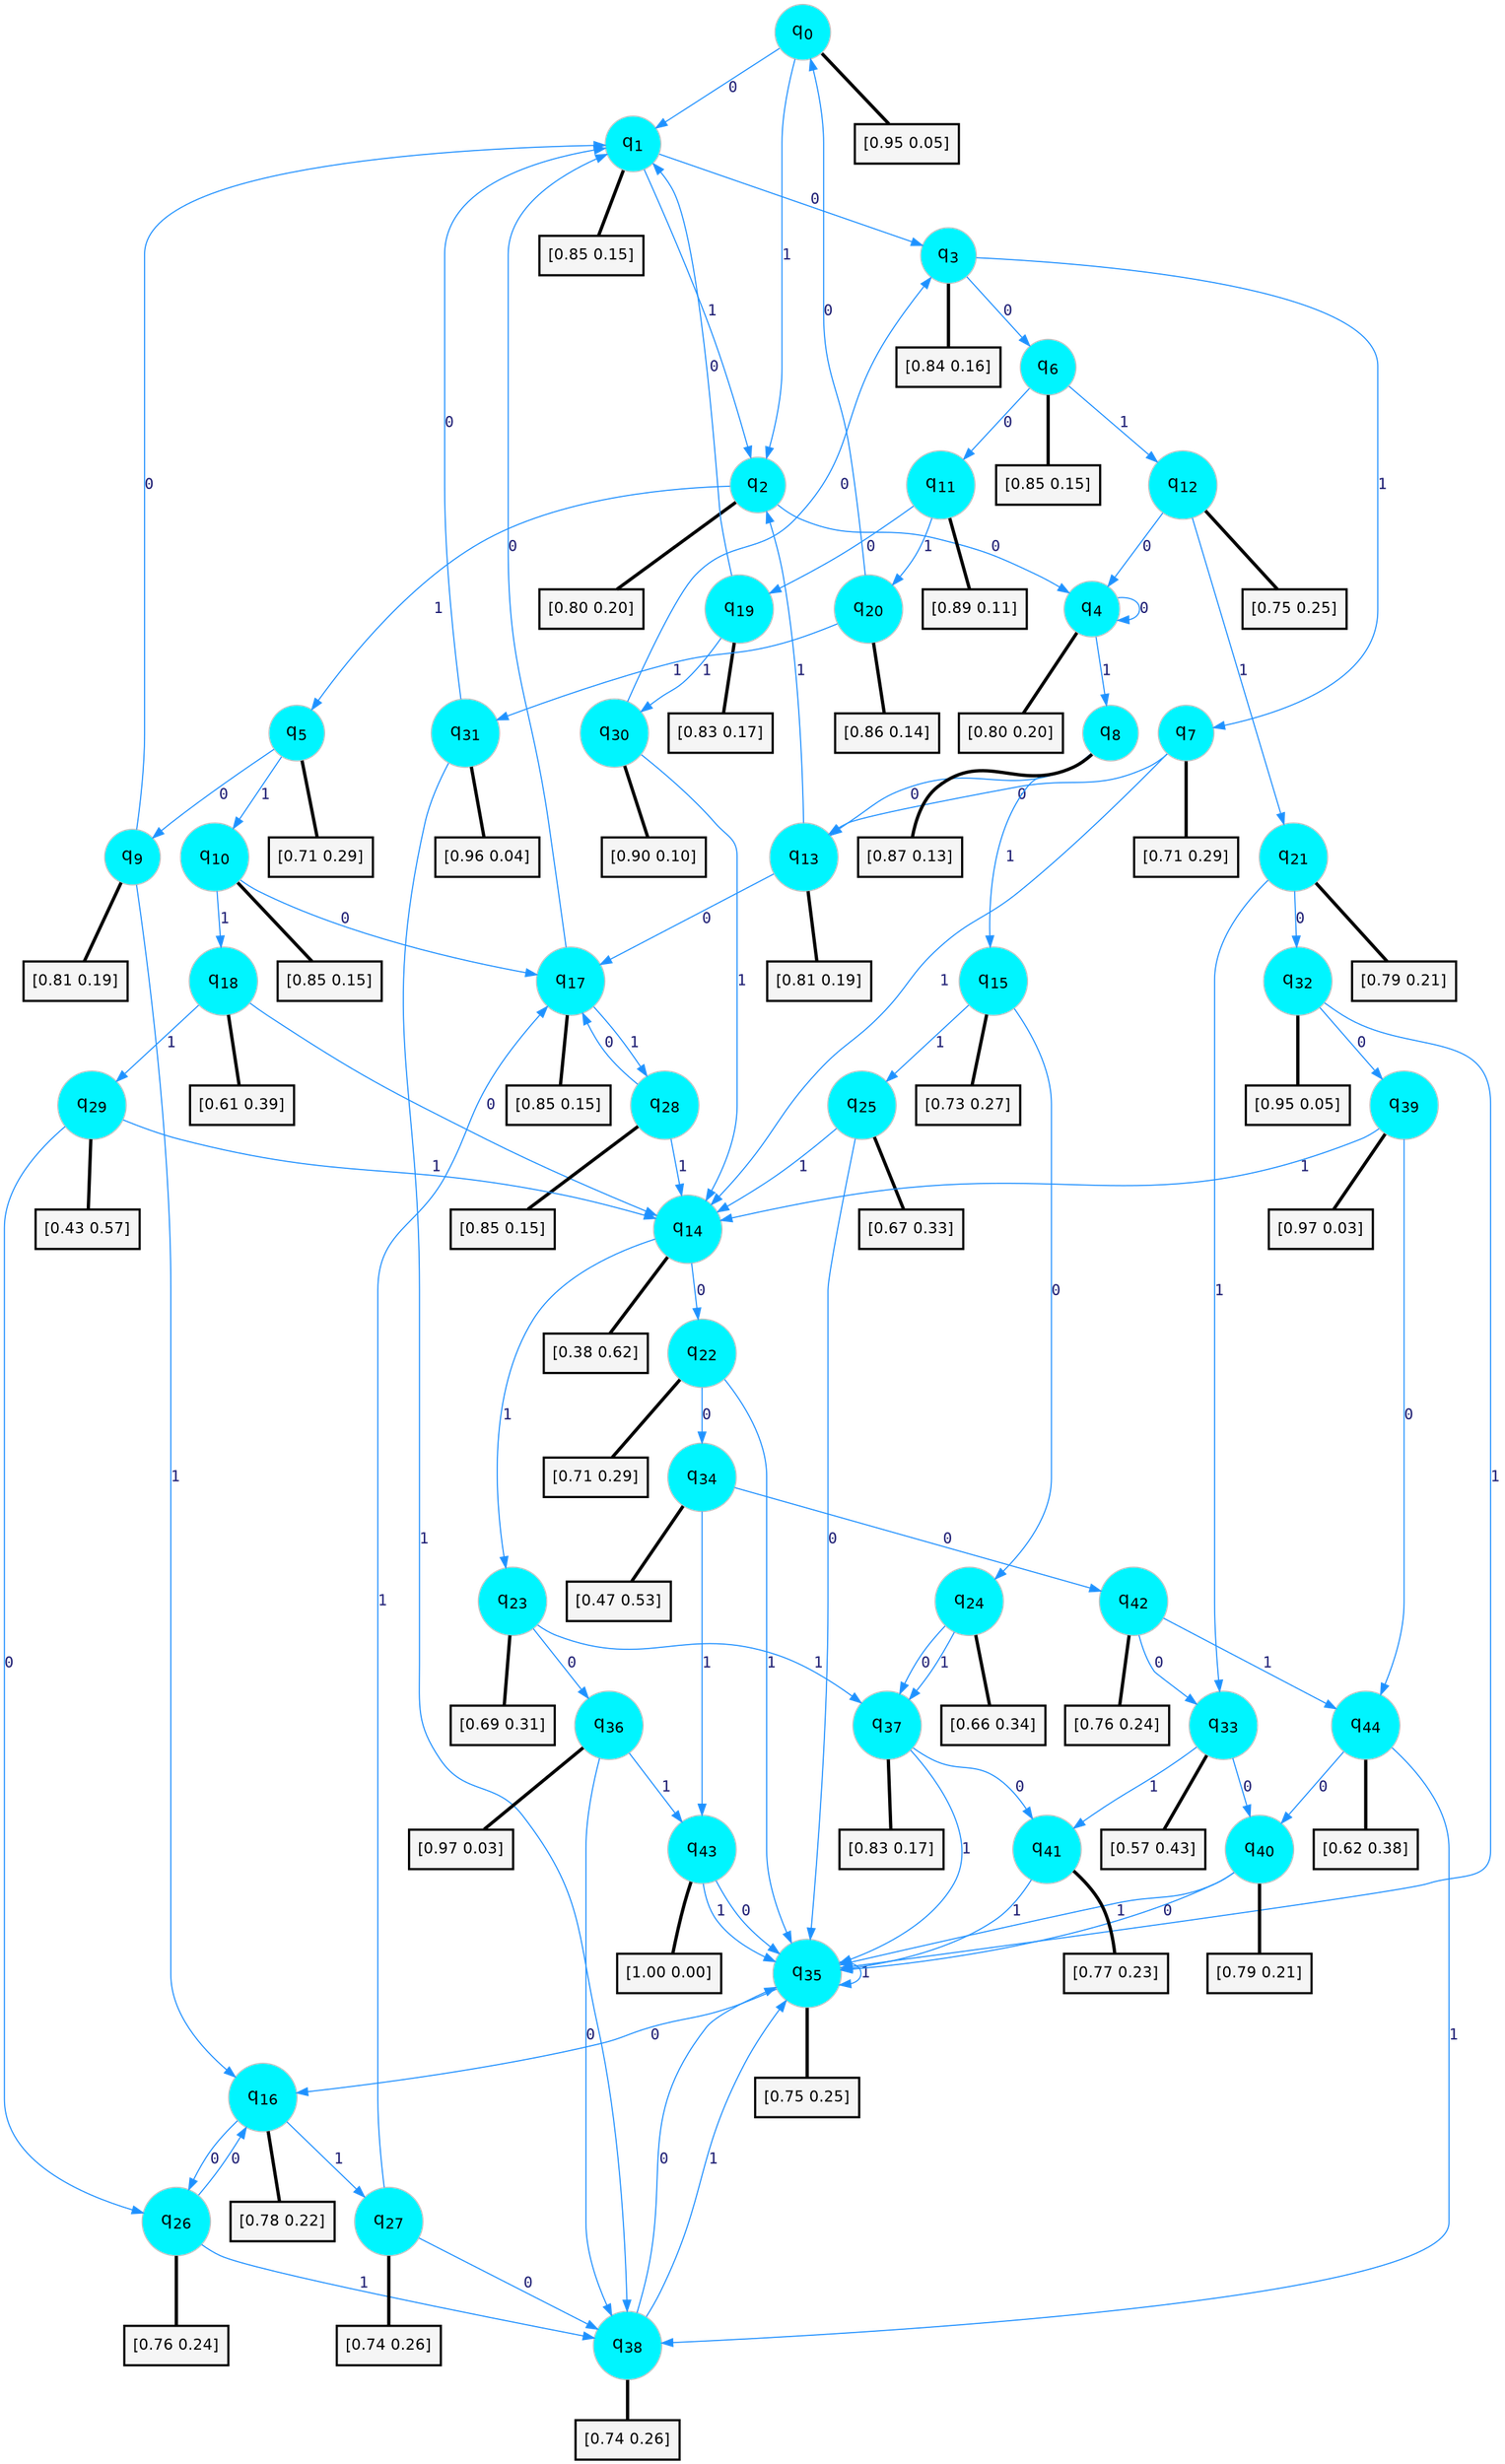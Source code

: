 digraph G {
graph [
bgcolor=transparent, dpi=300, rankdir=TD, size="40,25"];
node [
color=gray, fillcolor=turquoise1, fontcolor=black, fontname=Helvetica, fontsize=16, fontweight=bold, shape=circle, style=filled];
edge [
arrowsize=1, color=dodgerblue1, fontcolor=midnightblue, fontname=courier, fontweight=bold, penwidth=1, style=solid, weight=20];
0[label=<q<SUB>0</SUB>>];
1[label=<q<SUB>1</SUB>>];
2[label=<q<SUB>2</SUB>>];
3[label=<q<SUB>3</SUB>>];
4[label=<q<SUB>4</SUB>>];
5[label=<q<SUB>5</SUB>>];
6[label=<q<SUB>6</SUB>>];
7[label=<q<SUB>7</SUB>>];
8[label=<q<SUB>8</SUB>>];
9[label=<q<SUB>9</SUB>>];
10[label=<q<SUB>10</SUB>>];
11[label=<q<SUB>11</SUB>>];
12[label=<q<SUB>12</SUB>>];
13[label=<q<SUB>13</SUB>>];
14[label=<q<SUB>14</SUB>>];
15[label=<q<SUB>15</SUB>>];
16[label=<q<SUB>16</SUB>>];
17[label=<q<SUB>17</SUB>>];
18[label=<q<SUB>18</SUB>>];
19[label=<q<SUB>19</SUB>>];
20[label=<q<SUB>20</SUB>>];
21[label=<q<SUB>21</SUB>>];
22[label=<q<SUB>22</SUB>>];
23[label=<q<SUB>23</SUB>>];
24[label=<q<SUB>24</SUB>>];
25[label=<q<SUB>25</SUB>>];
26[label=<q<SUB>26</SUB>>];
27[label=<q<SUB>27</SUB>>];
28[label=<q<SUB>28</SUB>>];
29[label=<q<SUB>29</SUB>>];
30[label=<q<SUB>30</SUB>>];
31[label=<q<SUB>31</SUB>>];
32[label=<q<SUB>32</SUB>>];
33[label=<q<SUB>33</SUB>>];
34[label=<q<SUB>34</SUB>>];
35[label=<q<SUB>35</SUB>>];
36[label=<q<SUB>36</SUB>>];
37[label=<q<SUB>37</SUB>>];
38[label=<q<SUB>38</SUB>>];
39[label=<q<SUB>39</SUB>>];
40[label=<q<SUB>40</SUB>>];
41[label=<q<SUB>41</SUB>>];
42[label=<q<SUB>42</SUB>>];
43[label=<q<SUB>43</SUB>>];
44[label=<q<SUB>44</SUB>>];
45[label="[0.95 0.05]", shape=box,fontcolor=black, fontname=Helvetica, fontsize=14, penwidth=2, fillcolor=whitesmoke,color=black];
46[label="[0.85 0.15]", shape=box,fontcolor=black, fontname=Helvetica, fontsize=14, penwidth=2, fillcolor=whitesmoke,color=black];
47[label="[0.80 0.20]", shape=box,fontcolor=black, fontname=Helvetica, fontsize=14, penwidth=2, fillcolor=whitesmoke,color=black];
48[label="[0.84 0.16]", shape=box,fontcolor=black, fontname=Helvetica, fontsize=14, penwidth=2, fillcolor=whitesmoke,color=black];
49[label="[0.80 0.20]", shape=box,fontcolor=black, fontname=Helvetica, fontsize=14, penwidth=2, fillcolor=whitesmoke,color=black];
50[label="[0.71 0.29]", shape=box,fontcolor=black, fontname=Helvetica, fontsize=14, penwidth=2, fillcolor=whitesmoke,color=black];
51[label="[0.85 0.15]", shape=box,fontcolor=black, fontname=Helvetica, fontsize=14, penwidth=2, fillcolor=whitesmoke,color=black];
52[label="[0.71 0.29]", shape=box,fontcolor=black, fontname=Helvetica, fontsize=14, penwidth=2, fillcolor=whitesmoke,color=black];
53[label="[0.87 0.13]", shape=box,fontcolor=black, fontname=Helvetica, fontsize=14, penwidth=2, fillcolor=whitesmoke,color=black];
54[label="[0.81 0.19]", shape=box,fontcolor=black, fontname=Helvetica, fontsize=14, penwidth=2, fillcolor=whitesmoke,color=black];
55[label="[0.85 0.15]", shape=box,fontcolor=black, fontname=Helvetica, fontsize=14, penwidth=2, fillcolor=whitesmoke,color=black];
56[label="[0.89 0.11]", shape=box,fontcolor=black, fontname=Helvetica, fontsize=14, penwidth=2, fillcolor=whitesmoke,color=black];
57[label="[0.75 0.25]", shape=box,fontcolor=black, fontname=Helvetica, fontsize=14, penwidth=2, fillcolor=whitesmoke,color=black];
58[label="[0.81 0.19]", shape=box,fontcolor=black, fontname=Helvetica, fontsize=14, penwidth=2, fillcolor=whitesmoke,color=black];
59[label="[0.38 0.62]", shape=box,fontcolor=black, fontname=Helvetica, fontsize=14, penwidth=2, fillcolor=whitesmoke,color=black];
60[label="[0.73 0.27]", shape=box,fontcolor=black, fontname=Helvetica, fontsize=14, penwidth=2, fillcolor=whitesmoke,color=black];
61[label="[0.78 0.22]", shape=box,fontcolor=black, fontname=Helvetica, fontsize=14, penwidth=2, fillcolor=whitesmoke,color=black];
62[label="[0.85 0.15]", shape=box,fontcolor=black, fontname=Helvetica, fontsize=14, penwidth=2, fillcolor=whitesmoke,color=black];
63[label="[0.61 0.39]", shape=box,fontcolor=black, fontname=Helvetica, fontsize=14, penwidth=2, fillcolor=whitesmoke,color=black];
64[label="[0.83 0.17]", shape=box,fontcolor=black, fontname=Helvetica, fontsize=14, penwidth=2, fillcolor=whitesmoke,color=black];
65[label="[0.86 0.14]", shape=box,fontcolor=black, fontname=Helvetica, fontsize=14, penwidth=2, fillcolor=whitesmoke,color=black];
66[label="[0.79 0.21]", shape=box,fontcolor=black, fontname=Helvetica, fontsize=14, penwidth=2, fillcolor=whitesmoke,color=black];
67[label="[0.71 0.29]", shape=box,fontcolor=black, fontname=Helvetica, fontsize=14, penwidth=2, fillcolor=whitesmoke,color=black];
68[label="[0.69 0.31]", shape=box,fontcolor=black, fontname=Helvetica, fontsize=14, penwidth=2, fillcolor=whitesmoke,color=black];
69[label="[0.66 0.34]", shape=box,fontcolor=black, fontname=Helvetica, fontsize=14, penwidth=2, fillcolor=whitesmoke,color=black];
70[label="[0.67 0.33]", shape=box,fontcolor=black, fontname=Helvetica, fontsize=14, penwidth=2, fillcolor=whitesmoke,color=black];
71[label="[0.76 0.24]", shape=box,fontcolor=black, fontname=Helvetica, fontsize=14, penwidth=2, fillcolor=whitesmoke,color=black];
72[label="[0.74 0.26]", shape=box,fontcolor=black, fontname=Helvetica, fontsize=14, penwidth=2, fillcolor=whitesmoke,color=black];
73[label="[0.85 0.15]", shape=box,fontcolor=black, fontname=Helvetica, fontsize=14, penwidth=2, fillcolor=whitesmoke,color=black];
74[label="[0.43 0.57]", shape=box,fontcolor=black, fontname=Helvetica, fontsize=14, penwidth=2, fillcolor=whitesmoke,color=black];
75[label="[0.90 0.10]", shape=box,fontcolor=black, fontname=Helvetica, fontsize=14, penwidth=2, fillcolor=whitesmoke,color=black];
76[label="[0.96 0.04]", shape=box,fontcolor=black, fontname=Helvetica, fontsize=14, penwidth=2, fillcolor=whitesmoke,color=black];
77[label="[0.95 0.05]", shape=box,fontcolor=black, fontname=Helvetica, fontsize=14, penwidth=2, fillcolor=whitesmoke,color=black];
78[label="[0.57 0.43]", shape=box,fontcolor=black, fontname=Helvetica, fontsize=14, penwidth=2, fillcolor=whitesmoke,color=black];
79[label="[0.47 0.53]", shape=box,fontcolor=black, fontname=Helvetica, fontsize=14, penwidth=2, fillcolor=whitesmoke,color=black];
80[label="[0.75 0.25]", shape=box,fontcolor=black, fontname=Helvetica, fontsize=14, penwidth=2, fillcolor=whitesmoke,color=black];
81[label="[0.97 0.03]", shape=box,fontcolor=black, fontname=Helvetica, fontsize=14, penwidth=2, fillcolor=whitesmoke,color=black];
82[label="[0.83 0.17]", shape=box,fontcolor=black, fontname=Helvetica, fontsize=14, penwidth=2, fillcolor=whitesmoke,color=black];
83[label="[0.74 0.26]", shape=box,fontcolor=black, fontname=Helvetica, fontsize=14, penwidth=2, fillcolor=whitesmoke,color=black];
84[label="[0.97 0.03]", shape=box,fontcolor=black, fontname=Helvetica, fontsize=14, penwidth=2, fillcolor=whitesmoke,color=black];
85[label="[0.79 0.21]", shape=box,fontcolor=black, fontname=Helvetica, fontsize=14, penwidth=2, fillcolor=whitesmoke,color=black];
86[label="[0.77 0.23]", shape=box,fontcolor=black, fontname=Helvetica, fontsize=14, penwidth=2, fillcolor=whitesmoke,color=black];
87[label="[0.76 0.24]", shape=box,fontcolor=black, fontname=Helvetica, fontsize=14, penwidth=2, fillcolor=whitesmoke,color=black];
88[label="[1.00 0.00]", shape=box,fontcolor=black, fontname=Helvetica, fontsize=14, penwidth=2, fillcolor=whitesmoke,color=black];
89[label="[0.62 0.38]", shape=box,fontcolor=black, fontname=Helvetica, fontsize=14, penwidth=2, fillcolor=whitesmoke,color=black];
0->1 [label=0];
0->2 [label=1];
0->45 [arrowhead=none, penwidth=3,color=black];
1->3 [label=0];
1->2 [label=1];
1->46 [arrowhead=none, penwidth=3,color=black];
2->4 [label=0];
2->5 [label=1];
2->47 [arrowhead=none, penwidth=3,color=black];
3->6 [label=0];
3->7 [label=1];
3->48 [arrowhead=none, penwidth=3,color=black];
4->4 [label=0];
4->8 [label=1];
4->49 [arrowhead=none, penwidth=3,color=black];
5->9 [label=0];
5->10 [label=1];
5->50 [arrowhead=none, penwidth=3,color=black];
6->11 [label=0];
6->12 [label=1];
6->51 [arrowhead=none, penwidth=3,color=black];
7->13 [label=0];
7->14 [label=1];
7->52 [arrowhead=none, penwidth=3,color=black];
8->13 [label=0];
8->15 [label=1];
8->53 [arrowhead=none, penwidth=3,color=black];
9->1 [label=0];
9->16 [label=1];
9->54 [arrowhead=none, penwidth=3,color=black];
10->17 [label=0];
10->18 [label=1];
10->55 [arrowhead=none, penwidth=3,color=black];
11->19 [label=0];
11->20 [label=1];
11->56 [arrowhead=none, penwidth=3,color=black];
12->4 [label=0];
12->21 [label=1];
12->57 [arrowhead=none, penwidth=3,color=black];
13->17 [label=0];
13->2 [label=1];
13->58 [arrowhead=none, penwidth=3,color=black];
14->22 [label=0];
14->23 [label=1];
14->59 [arrowhead=none, penwidth=3,color=black];
15->24 [label=0];
15->25 [label=1];
15->60 [arrowhead=none, penwidth=3,color=black];
16->26 [label=0];
16->27 [label=1];
16->61 [arrowhead=none, penwidth=3,color=black];
17->1 [label=0];
17->28 [label=1];
17->62 [arrowhead=none, penwidth=3,color=black];
18->14 [label=0];
18->29 [label=1];
18->63 [arrowhead=none, penwidth=3,color=black];
19->1 [label=0];
19->30 [label=1];
19->64 [arrowhead=none, penwidth=3,color=black];
20->0 [label=0];
20->31 [label=1];
20->65 [arrowhead=none, penwidth=3,color=black];
21->32 [label=0];
21->33 [label=1];
21->66 [arrowhead=none, penwidth=3,color=black];
22->34 [label=0];
22->35 [label=1];
22->67 [arrowhead=none, penwidth=3,color=black];
23->36 [label=0];
23->37 [label=1];
23->68 [arrowhead=none, penwidth=3,color=black];
24->37 [label=0];
24->37 [label=1];
24->69 [arrowhead=none, penwidth=3,color=black];
25->35 [label=0];
25->14 [label=1];
25->70 [arrowhead=none, penwidth=3,color=black];
26->16 [label=0];
26->38 [label=1];
26->71 [arrowhead=none, penwidth=3,color=black];
27->38 [label=0];
27->17 [label=1];
27->72 [arrowhead=none, penwidth=3,color=black];
28->17 [label=0];
28->14 [label=1];
28->73 [arrowhead=none, penwidth=3,color=black];
29->26 [label=0];
29->14 [label=1];
29->74 [arrowhead=none, penwidth=3,color=black];
30->3 [label=0];
30->14 [label=1];
30->75 [arrowhead=none, penwidth=3,color=black];
31->1 [label=0];
31->38 [label=1];
31->76 [arrowhead=none, penwidth=3,color=black];
32->39 [label=0];
32->35 [label=1];
32->77 [arrowhead=none, penwidth=3,color=black];
33->40 [label=0];
33->41 [label=1];
33->78 [arrowhead=none, penwidth=3,color=black];
34->42 [label=0];
34->43 [label=1];
34->79 [arrowhead=none, penwidth=3,color=black];
35->16 [label=0];
35->35 [label=1];
35->80 [arrowhead=none, penwidth=3,color=black];
36->38 [label=0];
36->43 [label=1];
36->81 [arrowhead=none, penwidth=3,color=black];
37->41 [label=0];
37->35 [label=1];
37->82 [arrowhead=none, penwidth=3,color=black];
38->35 [label=0];
38->35 [label=1];
38->83 [arrowhead=none, penwidth=3,color=black];
39->44 [label=0];
39->14 [label=1];
39->84 [arrowhead=none, penwidth=3,color=black];
40->35 [label=0];
40->35 [label=1];
40->85 [arrowhead=none, penwidth=3,color=black];
41->35 [label=1];
41->86 [arrowhead=none, penwidth=3,color=black];
42->33 [label=0];
42->44 [label=1];
42->87 [arrowhead=none, penwidth=3,color=black];
43->35 [label=0];
43->35 [label=1];
43->88 [arrowhead=none, penwidth=3,color=black];
44->40 [label=0];
44->38 [label=1];
44->89 [arrowhead=none, penwidth=3,color=black];
}

